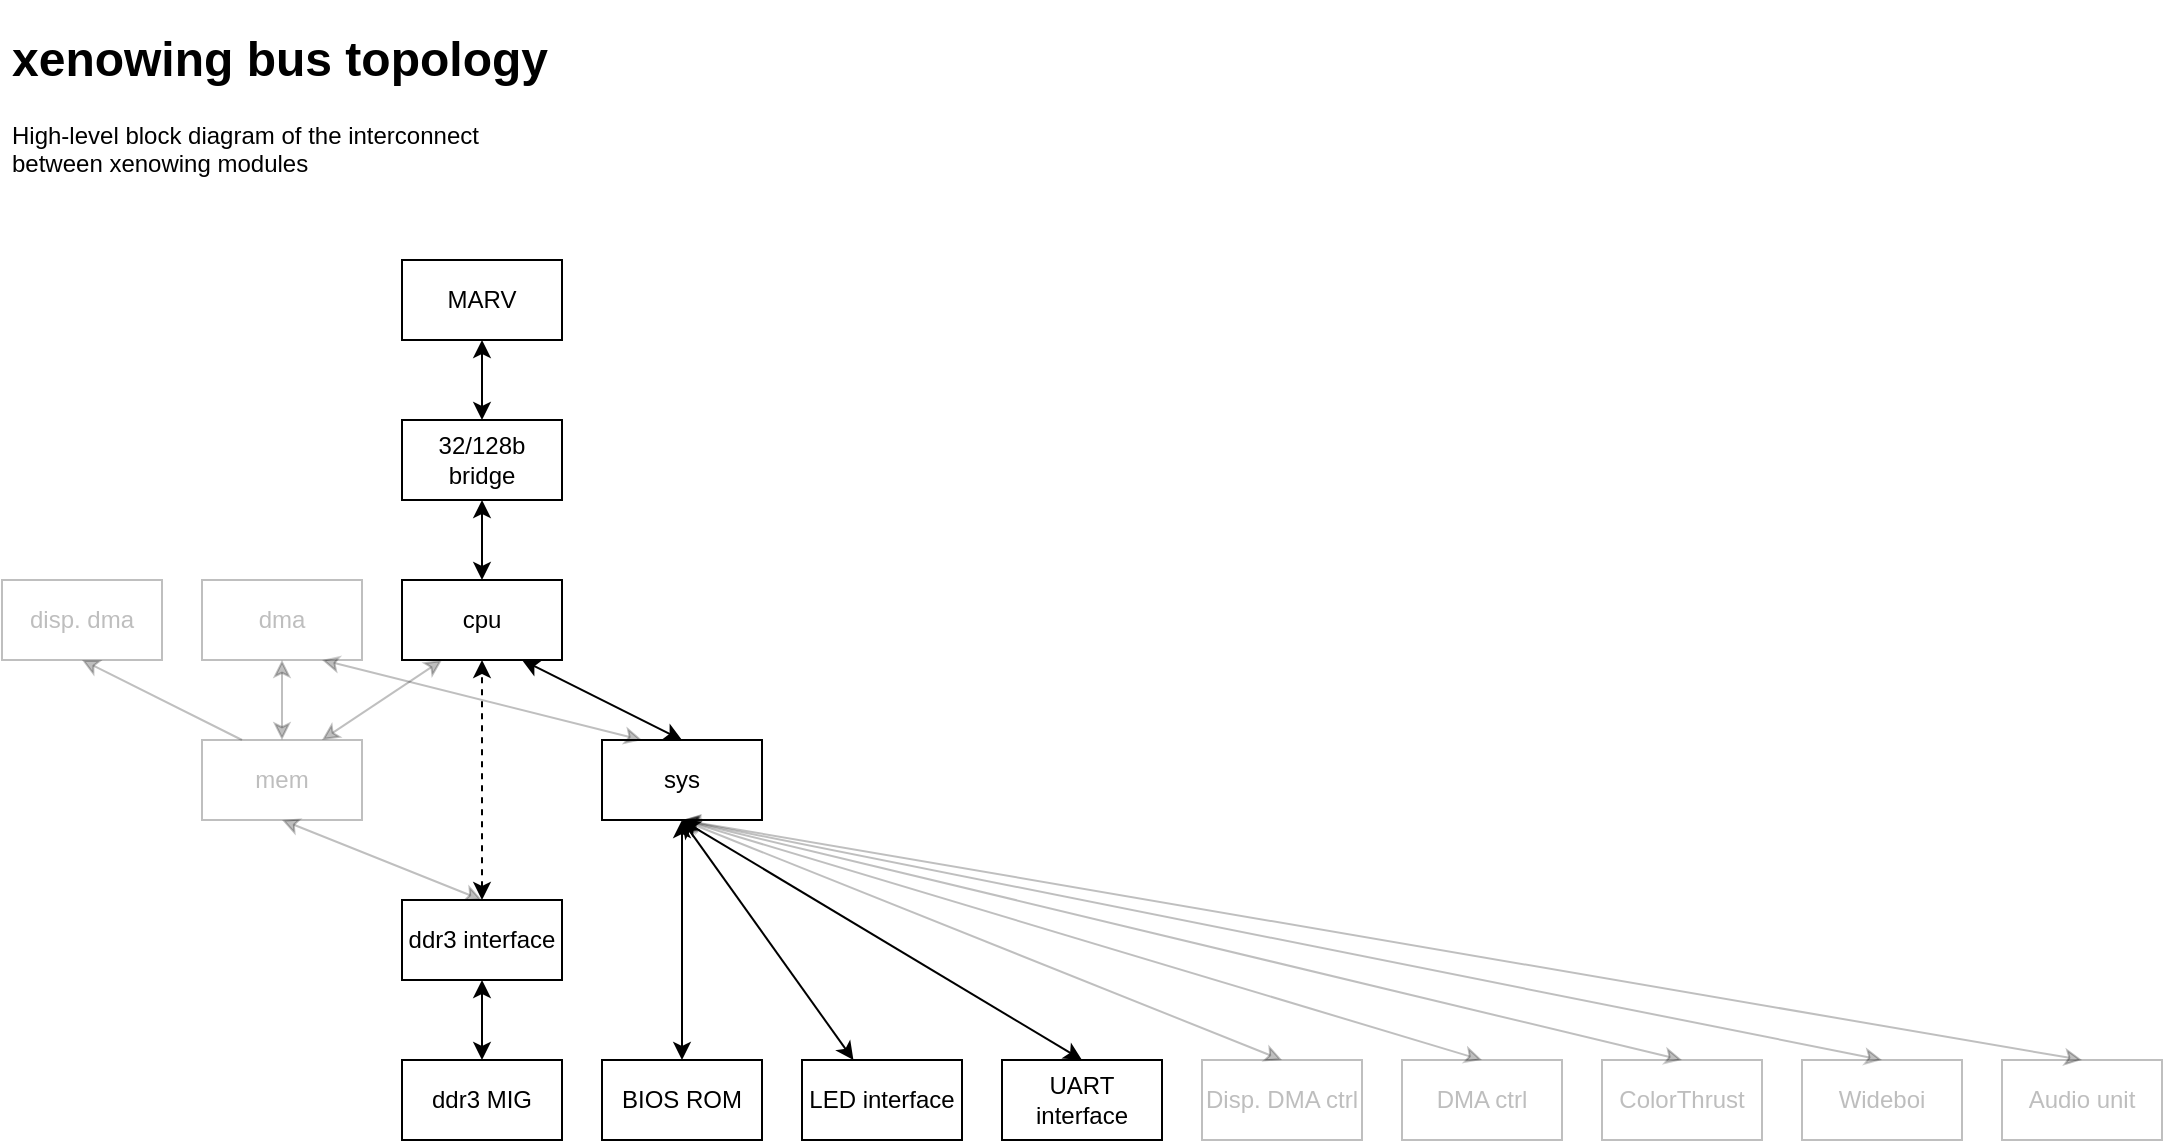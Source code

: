 <mxfile version="12.6.5" type="device"><diagram id="gGD3Bfluzy6zBzOBqWYg" name="Page-1"><mxGraphModel dx="1183" dy="723" grid="1" gridSize="10" guides="1" tooltips="1" connect="1" arrows="1" fold="1" page="1" pageScale="1" pageWidth="1169" pageHeight="827" math="0" shadow="0"><root><mxCell id="0"/><mxCell id="1" parent="0"/><mxCell id="QEOC_7f6bTOVcFMDDibh-16" style="edgeStyle=orthogonalEdgeStyle;rounded=0;orthogonalLoop=1;jettySize=auto;html=1;exitX=0.5;exitY=1;exitDx=0;exitDy=0;entryX=0.5;entryY=0;entryDx=0;entryDy=0;strokeColor=none;startArrow=classic;startFill=1;" parent="1" source="CXCjgq6WlsjHWaYUj9aF-3" target="QEOC_7f6bTOVcFMDDibh-15" edge="1"><mxGeometry relative="1" as="geometry"/></mxCell><mxCell id="QEOC_7f6bTOVcFMDDibh-1" value="MARV" style="rounded=0;whiteSpace=wrap;html=1;" parent="1" vertex="1"><mxGeometry x="240" y="160" width="80" height="40" as="geometry"/></mxCell><mxCell id="QEOC_7f6bTOVcFMDDibh-32" style="edgeStyle=none;rounded=0;orthogonalLoop=1;jettySize=auto;html=1;exitX=0.5;exitY=1;exitDx=0;exitDy=0;startArrow=classic;startFill=1;endArrow=classic;endFill=1;" parent="1" source="QEOC_7f6bTOVcFMDDibh-14" target="QEOC_7f6bTOVcFMDDibh-30" edge="1"><mxGeometry relative="1" as="geometry"/></mxCell><mxCell id="QEOC_7f6bTOVcFMDDibh-14" value="sys" style="rounded=0;whiteSpace=wrap;html=1;" parent="1" vertex="1"><mxGeometry x="340" y="400" width="80" height="40" as="geometry"/></mxCell><mxCell id="QEOC_7f6bTOVcFMDDibh-25" style="rounded=0;orthogonalLoop=1;jettySize=auto;html=1;exitX=0.25;exitY=1;exitDx=0;exitDy=0;entryX=0.75;entryY=0;entryDx=0;entryDy=0;startArrow=classic;startFill=1;opacity=25;" parent="1" source="QEOC_7f6bTOVcFMDDibh-15" target="QEOC_7f6bTOVcFMDDibh-20" edge="1"><mxGeometry relative="1" as="geometry"/></mxCell><mxCell id="QEOC_7f6bTOVcFMDDibh-29" style="edgeStyle=none;rounded=0;orthogonalLoop=1;jettySize=auto;html=1;exitX=0.75;exitY=1;exitDx=0;exitDy=0;entryX=0.5;entryY=0;entryDx=0;entryDy=0;startArrow=classic;startFill=1;endArrow=classic;endFill=1;" parent="1" source="QEOC_7f6bTOVcFMDDibh-15" target="QEOC_7f6bTOVcFMDDibh-14" edge="1"><mxGeometry relative="1" as="geometry"/></mxCell><mxCell id="QEOC_7f6bTOVcFMDDibh-15" value="cpu" style="rounded=0;whiteSpace=wrap;html=1;" parent="1" vertex="1"><mxGeometry x="240" y="320" width="80" height="40" as="geometry"/></mxCell><mxCell id="QEOC_7f6bTOVcFMDDibh-26" style="edgeStyle=orthogonalEdgeStyle;rounded=0;orthogonalLoop=1;jettySize=auto;html=1;exitX=0.5;exitY=1;exitDx=0;exitDy=0;entryX=0.5;entryY=0;entryDx=0;entryDy=0;startArrow=classic;startFill=1;opacity=25;" parent="1" source="QEOC_7f6bTOVcFMDDibh-18" target="QEOC_7f6bTOVcFMDDibh-20" edge="1"><mxGeometry relative="1" as="geometry"/></mxCell><mxCell id="QEOC_7f6bTOVcFMDDibh-28" style="rounded=0;orthogonalLoop=1;jettySize=auto;html=1;exitX=0.75;exitY=1;exitDx=0;exitDy=0;entryX=0.25;entryY=0;entryDx=0;entryDy=0;startArrow=classic;startFill=1;endArrow=classic;endFill=1;opacity=25;" parent="1" source="QEOC_7f6bTOVcFMDDibh-18" target="QEOC_7f6bTOVcFMDDibh-14" edge="1"><mxGeometry relative="1" as="geometry"/></mxCell><mxCell id="QEOC_7f6bTOVcFMDDibh-18" value="dma" style="rounded=0;whiteSpace=wrap;html=1;opacity=25;textOpacity=25;" parent="1" vertex="1"><mxGeometry x="140" y="320" width="80" height="40" as="geometry"/></mxCell><mxCell id="QEOC_7f6bTOVcFMDDibh-27" style="rounded=0;orthogonalLoop=1;jettySize=auto;html=1;exitX=0.5;exitY=1;exitDx=0;exitDy=0;entryX=0.25;entryY=0;entryDx=0;entryDy=0;startArrow=classic;startFill=1;endArrow=none;endFill=0;opacity=25;" parent="1" source="QEOC_7f6bTOVcFMDDibh-19" target="QEOC_7f6bTOVcFMDDibh-20" edge="1"><mxGeometry relative="1" as="geometry"/></mxCell><mxCell id="QEOC_7f6bTOVcFMDDibh-19" value="disp. dma" style="rounded=0;whiteSpace=wrap;html=1;opacity=25;textOpacity=25;" parent="1" vertex="1"><mxGeometry x="40" y="320" width="80" height="40" as="geometry"/></mxCell><mxCell id="QEOC_7f6bTOVcFMDDibh-24" style="rounded=0;orthogonalLoop=1;jettySize=auto;html=1;exitX=0.5;exitY=1;exitDx=0;exitDy=0;entryX=0.5;entryY=0;entryDx=0;entryDy=0;startArrow=classic;startFill=1;opacity=25;" parent="1" source="QEOC_7f6bTOVcFMDDibh-20" target="QEOC_7f6bTOVcFMDDibh-21" edge="1"><mxGeometry relative="1" as="geometry"/></mxCell><mxCell id="QEOC_7f6bTOVcFMDDibh-20" value="mem" style="rounded=0;whiteSpace=wrap;html=1;opacity=25;textOpacity=25;" parent="1" vertex="1"><mxGeometry x="140" y="400" width="80" height="40" as="geometry"/></mxCell><mxCell id="QEOC_7f6bTOVcFMDDibh-23" style="edgeStyle=orthogonalEdgeStyle;rounded=0;orthogonalLoop=1;jettySize=auto;html=1;exitX=0.5;exitY=1;exitDx=0;exitDy=0;entryX=0.5;entryY=0;entryDx=0;entryDy=0;startArrow=classic;startFill=1;" parent="1" source="QEOC_7f6bTOVcFMDDibh-21" target="QEOC_7f6bTOVcFMDDibh-22" edge="1"><mxGeometry relative="1" as="geometry"/></mxCell><mxCell id="QEOC_7f6bTOVcFMDDibh-21" value="ddr3 interface" style="rounded=0;whiteSpace=wrap;html=1;" parent="1" vertex="1"><mxGeometry x="240" y="480" width="80" height="40" as="geometry"/></mxCell><mxCell id="QEOC_7f6bTOVcFMDDibh-22" value="ddr3 MIG" style="rounded=0;whiteSpace=wrap;html=1;" parent="1" vertex="1"><mxGeometry x="240" y="560" width="80" height="40" as="geometry"/></mxCell><mxCell id="QEOC_7f6bTOVcFMDDibh-30" value="LED interface" style="rounded=0;whiteSpace=wrap;html=1;" parent="1" vertex="1"><mxGeometry x="440" y="560" width="80" height="40" as="geometry"/></mxCell><mxCell id="QEOC_7f6bTOVcFMDDibh-33" style="edgeStyle=none;rounded=0;orthogonalLoop=1;jettySize=auto;html=1;exitX=0.5;exitY=0;exitDx=0;exitDy=0;entryX=0.5;entryY=1;entryDx=0;entryDy=0;startArrow=classic;startFill=1;endArrow=classic;endFill=1;" parent="1" source="QEOC_7f6bTOVcFMDDibh-31" target="QEOC_7f6bTOVcFMDDibh-14" edge="1"><mxGeometry relative="1" as="geometry"/></mxCell><mxCell id="QEOC_7f6bTOVcFMDDibh-31" value="UART interface" style="rounded=0;whiteSpace=wrap;html=1;" parent="1" vertex="1"><mxGeometry x="540" y="560" width="80" height="40" as="geometry"/></mxCell><mxCell id="QEOC_7f6bTOVcFMDDibh-35" style="edgeStyle=none;rounded=0;orthogonalLoop=1;jettySize=auto;html=1;exitX=0.5;exitY=0;exitDx=0;exitDy=0;entryX=0.5;entryY=1;entryDx=0;entryDy=0;startArrow=classic;startFill=1;endArrow=classic;endFill=1;opacity=25;" parent="1" source="QEOC_7f6bTOVcFMDDibh-34" target="QEOC_7f6bTOVcFMDDibh-14" edge="1"><mxGeometry relative="1" as="geometry"/></mxCell><mxCell id="QEOC_7f6bTOVcFMDDibh-34" value="DMA ctrl" style="rounded=0;whiteSpace=wrap;html=1;opacity=25;textOpacity=25;" parent="1" vertex="1"><mxGeometry x="740" y="560" width="80" height="40" as="geometry"/></mxCell><mxCell id="QEOC_7f6bTOVcFMDDibh-37" style="edgeStyle=none;rounded=0;orthogonalLoop=1;jettySize=auto;html=1;exitX=0.5;exitY=0;exitDx=0;exitDy=0;entryX=0.5;entryY=1;entryDx=0;entryDy=0;startArrow=classic;startFill=1;endArrow=classic;endFill=1;opacity=25;" parent="1" source="QEOC_7f6bTOVcFMDDibh-36" target="QEOC_7f6bTOVcFMDDibh-14" edge="1"><mxGeometry relative="1" as="geometry"/></mxCell><mxCell id="QEOC_7f6bTOVcFMDDibh-36" value="Disp. DMA ctrl" style="rounded=0;whiteSpace=wrap;html=1;opacity=25;textOpacity=25;" parent="1" vertex="1"><mxGeometry x="640" y="560" width="80" height="40" as="geometry"/></mxCell><mxCell id="QEOC_7f6bTOVcFMDDibh-39" style="edgeStyle=none;rounded=0;orthogonalLoop=1;jettySize=auto;html=1;exitX=0.5;exitY=0;exitDx=0;exitDy=0;entryX=0.5;entryY=1;entryDx=0;entryDy=0;startArrow=classic;startFill=1;endArrow=classic;endFill=1;opacity=25;" parent="1" source="QEOC_7f6bTOVcFMDDibh-38" target="QEOC_7f6bTOVcFMDDibh-14" edge="1"><mxGeometry relative="1" as="geometry"/></mxCell><mxCell id="QEOC_7f6bTOVcFMDDibh-38" value="ColorThrust" style="rounded=0;whiteSpace=wrap;html=1;opacity=25;textOpacity=25;" parent="1" vertex="1"><mxGeometry x="840" y="560" width="80" height="40" as="geometry"/></mxCell><mxCell id="QEOC_7f6bTOVcFMDDibh-41" value="&lt;h1&gt;xenowing bus topology&lt;/h1&gt;&lt;p&gt;High-level block diagram of the interconnect between xenowing modules&lt;/p&gt;" style="text;html=1;strokeColor=none;fillColor=none;spacing=5;spacingTop=-20;whiteSpace=wrap;overflow=hidden;rounded=0;" parent="1" vertex="1"><mxGeometry x="40" y="40" width="280" height="120" as="geometry"/></mxCell><mxCell id="QEOC_7f6bTOVcFMDDibh-43" style="edgeStyle=none;rounded=0;orthogonalLoop=1;jettySize=auto;html=1;exitX=0.5;exitY=0;exitDx=0;exitDy=0;entryX=0.5;entryY=1;entryDx=0;entryDy=0;startArrow=classic;startFill=1;endArrow=classic;endFill=1;opacity=25;" parent="1" source="QEOC_7f6bTOVcFMDDibh-42" target="QEOC_7f6bTOVcFMDDibh-14" edge="1"><mxGeometry relative="1" as="geometry"/></mxCell><mxCell id="QEOC_7f6bTOVcFMDDibh-42" value="Wideboi" style="rounded=0;whiteSpace=wrap;html=1;opacity=25;textOpacity=25;" parent="1" vertex="1"><mxGeometry x="940" y="560" width="80" height="40" as="geometry"/></mxCell><mxCell id="CXCjgq6WlsjHWaYUj9aF-1" value="BIOS ROM" style="rounded=0;whiteSpace=wrap;html=1;" parent="1" vertex="1"><mxGeometry x="340" y="560" width="80" height="40" as="geometry"/></mxCell><mxCell id="CXCjgq6WlsjHWaYUj9aF-2" value="" style="endArrow=classic;startArrow=classic;html=1;entryX=0.5;entryY=1;entryDx=0;entryDy=0;exitX=0.5;exitY=0;exitDx=0;exitDy=0;" parent="1" source="CXCjgq6WlsjHWaYUj9aF-1" target="QEOC_7f6bTOVcFMDDibh-14" edge="1"><mxGeometry width="50" height="50" relative="1" as="geometry"><mxPoint x="140" y="490" as="sourcePoint"/><mxPoint x="190" y="440" as="targetPoint"/></mxGeometry></mxCell><mxCell id="CXCjgq6WlsjHWaYUj9aF-3" value="32/128b bridge" style="rounded=0;whiteSpace=wrap;html=1;" parent="1" vertex="1"><mxGeometry x="240" y="240" width="80" height="40" as="geometry"/></mxCell><mxCell id="CXCjgq6WlsjHWaYUj9aF-4" style="edgeStyle=orthogonalEdgeStyle;rounded=0;orthogonalLoop=1;jettySize=auto;html=1;exitX=0.5;exitY=1;exitDx=0;exitDy=0;entryX=0.5;entryY=0;entryDx=0;entryDy=0;strokeColor=none;startArrow=classic;startFill=1;" parent="1" source="QEOC_7f6bTOVcFMDDibh-1" target="CXCjgq6WlsjHWaYUj9aF-3" edge="1"><mxGeometry relative="1" as="geometry"><mxPoint x="280" y="200" as="sourcePoint"/><mxPoint x="280" y="320" as="targetPoint"/></mxGeometry></mxCell><mxCell id="CXCjgq6WlsjHWaYUj9aF-5" value="" style="endArrow=classic;startArrow=classic;html=1;exitX=0.5;exitY=0;exitDx=0;exitDy=0;entryX=0.5;entryY=1;entryDx=0;entryDy=0;" parent="1" source="CXCjgq6WlsjHWaYUj9aF-3" target="QEOC_7f6bTOVcFMDDibh-1" edge="1"><mxGeometry width="50" height="50" relative="1" as="geometry"><mxPoint x="410" y="260" as="sourcePoint"/><mxPoint x="460" y="210" as="targetPoint"/></mxGeometry></mxCell><mxCell id="CXCjgq6WlsjHWaYUj9aF-6" value="" style="endArrow=classic;startArrow=classic;html=1;exitX=0.5;exitY=0;exitDx=0;exitDy=0;entryX=0.5;entryY=1;entryDx=0;entryDy=0;" parent="1" source="QEOC_7f6bTOVcFMDDibh-15" target="CXCjgq6WlsjHWaYUj9aF-3" edge="1"><mxGeometry width="50" height="50" relative="1" as="geometry"><mxPoint x="290" y="250" as="sourcePoint"/><mxPoint x="290" y="210" as="targetPoint"/></mxGeometry></mxCell><mxCell id="CXCjgq6WlsjHWaYUj9aF-7" value="Audio unit" style="rounded=0;whiteSpace=wrap;html=1;opacity=25;textOpacity=25;" parent="1" vertex="1"><mxGeometry x="1040" y="560" width="80" height="40" as="geometry"/></mxCell><mxCell id="CXCjgq6WlsjHWaYUj9aF-8" value="" style="endArrow=classic;startArrow=classic;html=1;exitX=0.5;exitY=1;exitDx=0;exitDy=0;entryX=0.5;entryY=0;entryDx=0;entryDy=0;opacity=25;" parent="1" source="QEOC_7f6bTOVcFMDDibh-14" target="CXCjgq6WlsjHWaYUj9aF-7" edge="1"><mxGeometry width="50" height="50" relative="1" as="geometry"><mxPoint x="930" y="460" as="sourcePoint"/><mxPoint x="980" y="410" as="targetPoint"/></mxGeometry></mxCell><mxCell id="CXCjgq6WlsjHWaYUj9aF-9" value="" style="endArrow=classic;startArrow=classic;html=1;exitX=0.5;exitY=0;exitDx=0;exitDy=0;entryX=0.5;entryY=1;entryDx=0;entryDy=0;dashed=1;" parent="1" source="QEOC_7f6bTOVcFMDDibh-21" target="QEOC_7f6bTOVcFMDDibh-15" edge="1"><mxGeometry width="50" height="50" relative="1" as="geometry"><mxPoint x="460" y="350" as="sourcePoint"/><mxPoint x="530" y="320" as="targetPoint"/></mxGeometry></mxCell></root></mxGraphModel></diagram></mxfile>